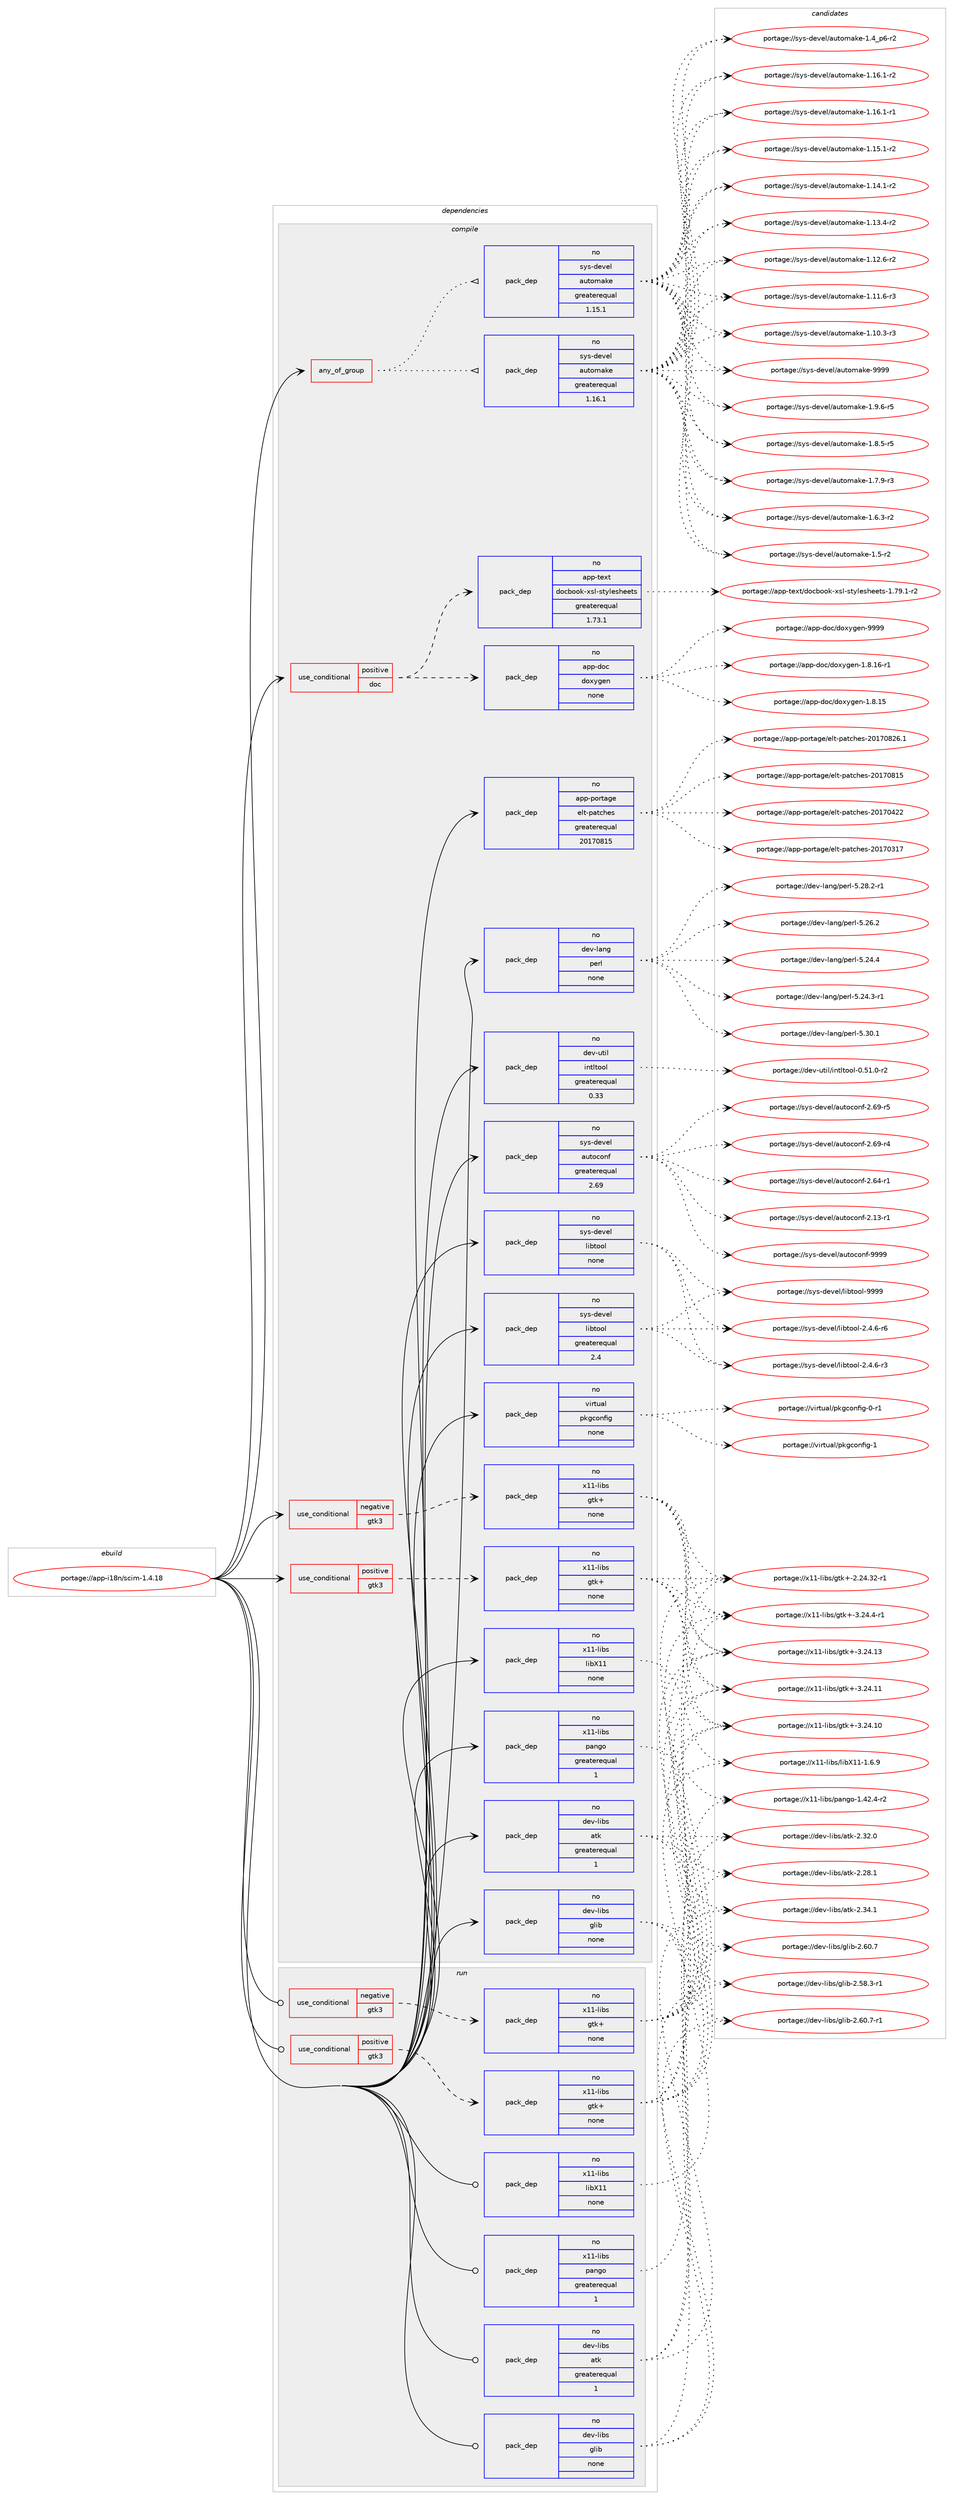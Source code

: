 digraph prolog {

# *************
# Graph options
# *************

newrank=true;
concentrate=true;
compound=true;
graph [rankdir=LR,fontname=Helvetica,fontsize=10,ranksep=1.5];#, ranksep=2.5, nodesep=0.2];
edge  [arrowhead=vee];
node  [fontname=Helvetica,fontsize=10];

# **********
# The ebuild
# **********

subgraph cluster_leftcol {
color=gray;
label=<<i>ebuild</i>>;
id [label="portage://app-i18n/scim-1.4.18", color=red, width=4, href="../app-i18n/scim-1.4.18.svg"];
}

# ****************
# The dependencies
# ****************

subgraph cluster_midcol {
color=gray;
label=<<i>dependencies</i>>;
subgraph cluster_compile {
fillcolor="#eeeeee";
style=filled;
label=<<i>compile</i>>;
subgraph any7994 {
dependency617184 [label=<<TABLE BORDER="0" CELLBORDER="1" CELLSPACING="0" CELLPADDING="4"><TR><TD CELLPADDING="10">any_of_group</TD></TR></TABLE>>, shape=none, color=red];subgraph pack464272 {
dependency617185 [label=<<TABLE BORDER="0" CELLBORDER="1" CELLSPACING="0" CELLPADDING="4" WIDTH="220"><TR><TD ROWSPAN="6" CELLPADDING="30">pack_dep</TD></TR><TR><TD WIDTH="110">no</TD></TR><TR><TD>sys-devel</TD></TR><TR><TD>automake</TD></TR><TR><TD>greaterequal</TD></TR><TR><TD>1.16.1</TD></TR></TABLE>>, shape=none, color=blue];
}
dependency617184:e -> dependency617185:w [weight=20,style="dotted",arrowhead="oinv"];
subgraph pack464273 {
dependency617186 [label=<<TABLE BORDER="0" CELLBORDER="1" CELLSPACING="0" CELLPADDING="4" WIDTH="220"><TR><TD ROWSPAN="6" CELLPADDING="30">pack_dep</TD></TR><TR><TD WIDTH="110">no</TD></TR><TR><TD>sys-devel</TD></TR><TR><TD>automake</TD></TR><TR><TD>greaterequal</TD></TR><TR><TD>1.15.1</TD></TR></TABLE>>, shape=none, color=blue];
}
dependency617184:e -> dependency617186:w [weight=20,style="dotted",arrowhead="oinv"];
}
id:e -> dependency617184:w [weight=20,style="solid",arrowhead="vee"];
subgraph cond144634 {
dependency617187 [label=<<TABLE BORDER="0" CELLBORDER="1" CELLSPACING="0" CELLPADDING="4"><TR><TD ROWSPAN="3" CELLPADDING="10">use_conditional</TD></TR><TR><TD>negative</TD></TR><TR><TD>gtk3</TD></TR></TABLE>>, shape=none, color=red];
subgraph pack464274 {
dependency617188 [label=<<TABLE BORDER="0" CELLBORDER="1" CELLSPACING="0" CELLPADDING="4" WIDTH="220"><TR><TD ROWSPAN="6" CELLPADDING="30">pack_dep</TD></TR><TR><TD WIDTH="110">no</TD></TR><TR><TD>x11-libs</TD></TR><TR><TD>gtk+</TD></TR><TR><TD>none</TD></TR><TR><TD></TD></TR></TABLE>>, shape=none, color=blue];
}
dependency617187:e -> dependency617188:w [weight=20,style="dashed",arrowhead="vee"];
}
id:e -> dependency617187:w [weight=20,style="solid",arrowhead="vee"];
subgraph cond144635 {
dependency617189 [label=<<TABLE BORDER="0" CELLBORDER="1" CELLSPACING="0" CELLPADDING="4"><TR><TD ROWSPAN="3" CELLPADDING="10">use_conditional</TD></TR><TR><TD>positive</TD></TR><TR><TD>doc</TD></TR></TABLE>>, shape=none, color=red];
subgraph pack464275 {
dependency617190 [label=<<TABLE BORDER="0" CELLBORDER="1" CELLSPACING="0" CELLPADDING="4" WIDTH="220"><TR><TD ROWSPAN="6" CELLPADDING="30">pack_dep</TD></TR><TR><TD WIDTH="110">no</TD></TR><TR><TD>app-doc</TD></TR><TR><TD>doxygen</TD></TR><TR><TD>none</TD></TR><TR><TD></TD></TR></TABLE>>, shape=none, color=blue];
}
dependency617189:e -> dependency617190:w [weight=20,style="dashed",arrowhead="vee"];
subgraph pack464276 {
dependency617191 [label=<<TABLE BORDER="0" CELLBORDER="1" CELLSPACING="0" CELLPADDING="4" WIDTH="220"><TR><TD ROWSPAN="6" CELLPADDING="30">pack_dep</TD></TR><TR><TD WIDTH="110">no</TD></TR><TR><TD>app-text</TD></TR><TR><TD>docbook-xsl-stylesheets</TD></TR><TR><TD>greaterequal</TD></TR><TR><TD>1.73.1</TD></TR></TABLE>>, shape=none, color=blue];
}
dependency617189:e -> dependency617191:w [weight=20,style="dashed",arrowhead="vee"];
}
id:e -> dependency617189:w [weight=20,style="solid",arrowhead="vee"];
subgraph cond144636 {
dependency617192 [label=<<TABLE BORDER="0" CELLBORDER="1" CELLSPACING="0" CELLPADDING="4"><TR><TD ROWSPAN="3" CELLPADDING="10">use_conditional</TD></TR><TR><TD>positive</TD></TR><TR><TD>gtk3</TD></TR></TABLE>>, shape=none, color=red];
subgraph pack464277 {
dependency617193 [label=<<TABLE BORDER="0" CELLBORDER="1" CELLSPACING="0" CELLPADDING="4" WIDTH="220"><TR><TD ROWSPAN="6" CELLPADDING="30">pack_dep</TD></TR><TR><TD WIDTH="110">no</TD></TR><TR><TD>x11-libs</TD></TR><TR><TD>gtk+</TD></TR><TR><TD>none</TD></TR><TR><TD></TD></TR></TABLE>>, shape=none, color=blue];
}
dependency617192:e -> dependency617193:w [weight=20,style="dashed",arrowhead="vee"];
}
id:e -> dependency617192:w [weight=20,style="solid",arrowhead="vee"];
subgraph pack464278 {
dependency617194 [label=<<TABLE BORDER="0" CELLBORDER="1" CELLSPACING="0" CELLPADDING="4" WIDTH="220"><TR><TD ROWSPAN="6" CELLPADDING="30">pack_dep</TD></TR><TR><TD WIDTH="110">no</TD></TR><TR><TD>app-portage</TD></TR><TR><TD>elt-patches</TD></TR><TR><TD>greaterequal</TD></TR><TR><TD>20170815</TD></TR></TABLE>>, shape=none, color=blue];
}
id:e -> dependency617194:w [weight=20,style="solid",arrowhead="vee"];
subgraph pack464279 {
dependency617195 [label=<<TABLE BORDER="0" CELLBORDER="1" CELLSPACING="0" CELLPADDING="4" WIDTH="220"><TR><TD ROWSPAN="6" CELLPADDING="30">pack_dep</TD></TR><TR><TD WIDTH="110">no</TD></TR><TR><TD>dev-lang</TD></TR><TR><TD>perl</TD></TR><TR><TD>none</TD></TR><TR><TD></TD></TR></TABLE>>, shape=none, color=blue];
}
id:e -> dependency617195:w [weight=20,style="solid",arrowhead="vee"];
subgraph pack464280 {
dependency617196 [label=<<TABLE BORDER="0" CELLBORDER="1" CELLSPACING="0" CELLPADDING="4" WIDTH="220"><TR><TD ROWSPAN="6" CELLPADDING="30">pack_dep</TD></TR><TR><TD WIDTH="110">no</TD></TR><TR><TD>dev-libs</TD></TR><TR><TD>atk</TD></TR><TR><TD>greaterequal</TD></TR><TR><TD>1</TD></TR></TABLE>>, shape=none, color=blue];
}
id:e -> dependency617196:w [weight=20,style="solid",arrowhead="vee"];
subgraph pack464281 {
dependency617197 [label=<<TABLE BORDER="0" CELLBORDER="1" CELLSPACING="0" CELLPADDING="4" WIDTH="220"><TR><TD ROWSPAN="6" CELLPADDING="30">pack_dep</TD></TR><TR><TD WIDTH="110">no</TD></TR><TR><TD>dev-libs</TD></TR><TR><TD>glib</TD></TR><TR><TD>none</TD></TR><TR><TD></TD></TR></TABLE>>, shape=none, color=blue];
}
id:e -> dependency617197:w [weight=20,style="solid",arrowhead="vee"];
subgraph pack464282 {
dependency617198 [label=<<TABLE BORDER="0" CELLBORDER="1" CELLSPACING="0" CELLPADDING="4" WIDTH="220"><TR><TD ROWSPAN="6" CELLPADDING="30">pack_dep</TD></TR><TR><TD WIDTH="110">no</TD></TR><TR><TD>dev-util</TD></TR><TR><TD>intltool</TD></TR><TR><TD>greaterequal</TD></TR><TR><TD>0.33</TD></TR></TABLE>>, shape=none, color=blue];
}
id:e -> dependency617198:w [weight=20,style="solid",arrowhead="vee"];
subgraph pack464283 {
dependency617199 [label=<<TABLE BORDER="0" CELLBORDER="1" CELLSPACING="0" CELLPADDING="4" WIDTH="220"><TR><TD ROWSPAN="6" CELLPADDING="30">pack_dep</TD></TR><TR><TD WIDTH="110">no</TD></TR><TR><TD>sys-devel</TD></TR><TR><TD>autoconf</TD></TR><TR><TD>greaterequal</TD></TR><TR><TD>2.69</TD></TR></TABLE>>, shape=none, color=blue];
}
id:e -> dependency617199:w [weight=20,style="solid",arrowhead="vee"];
subgraph pack464284 {
dependency617200 [label=<<TABLE BORDER="0" CELLBORDER="1" CELLSPACING="0" CELLPADDING="4" WIDTH="220"><TR><TD ROWSPAN="6" CELLPADDING="30">pack_dep</TD></TR><TR><TD WIDTH="110">no</TD></TR><TR><TD>sys-devel</TD></TR><TR><TD>libtool</TD></TR><TR><TD>greaterequal</TD></TR><TR><TD>2.4</TD></TR></TABLE>>, shape=none, color=blue];
}
id:e -> dependency617200:w [weight=20,style="solid",arrowhead="vee"];
subgraph pack464285 {
dependency617201 [label=<<TABLE BORDER="0" CELLBORDER="1" CELLSPACING="0" CELLPADDING="4" WIDTH="220"><TR><TD ROWSPAN="6" CELLPADDING="30">pack_dep</TD></TR><TR><TD WIDTH="110">no</TD></TR><TR><TD>sys-devel</TD></TR><TR><TD>libtool</TD></TR><TR><TD>none</TD></TR><TR><TD></TD></TR></TABLE>>, shape=none, color=blue];
}
id:e -> dependency617201:w [weight=20,style="solid",arrowhead="vee"];
subgraph pack464286 {
dependency617202 [label=<<TABLE BORDER="0" CELLBORDER="1" CELLSPACING="0" CELLPADDING="4" WIDTH="220"><TR><TD ROWSPAN="6" CELLPADDING="30">pack_dep</TD></TR><TR><TD WIDTH="110">no</TD></TR><TR><TD>virtual</TD></TR><TR><TD>pkgconfig</TD></TR><TR><TD>none</TD></TR><TR><TD></TD></TR></TABLE>>, shape=none, color=blue];
}
id:e -> dependency617202:w [weight=20,style="solid",arrowhead="vee"];
subgraph pack464287 {
dependency617203 [label=<<TABLE BORDER="0" CELLBORDER="1" CELLSPACING="0" CELLPADDING="4" WIDTH="220"><TR><TD ROWSPAN="6" CELLPADDING="30">pack_dep</TD></TR><TR><TD WIDTH="110">no</TD></TR><TR><TD>x11-libs</TD></TR><TR><TD>libX11</TD></TR><TR><TD>none</TD></TR><TR><TD></TD></TR></TABLE>>, shape=none, color=blue];
}
id:e -> dependency617203:w [weight=20,style="solid",arrowhead="vee"];
subgraph pack464288 {
dependency617204 [label=<<TABLE BORDER="0" CELLBORDER="1" CELLSPACING="0" CELLPADDING="4" WIDTH="220"><TR><TD ROWSPAN="6" CELLPADDING="30">pack_dep</TD></TR><TR><TD WIDTH="110">no</TD></TR><TR><TD>x11-libs</TD></TR><TR><TD>pango</TD></TR><TR><TD>greaterequal</TD></TR><TR><TD>1</TD></TR></TABLE>>, shape=none, color=blue];
}
id:e -> dependency617204:w [weight=20,style="solid",arrowhead="vee"];
}
subgraph cluster_compileandrun {
fillcolor="#eeeeee";
style=filled;
label=<<i>compile and run</i>>;
}
subgraph cluster_run {
fillcolor="#eeeeee";
style=filled;
label=<<i>run</i>>;
subgraph cond144637 {
dependency617205 [label=<<TABLE BORDER="0" CELLBORDER="1" CELLSPACING="0" CELLPADDING="4"><TR><TD ROWSPAN="3" CELLPADDING="10">use_conditional</TD></TR><TR><TD>negative</TD></TR><TR><TD>gtk3</TD></TR></TABLE>>, shape=none, color=red];
subgraph pack464289 {
dependency617206 [label=<<TABLE BORDER="0" CELLBORDER="1" CELLSPACING="0" CELLPADDING="4" WIDTH="220"><TR><TD ROWSPAN="6" CELLPADDING="30">pack_dep</TD></TR><TR><TD WIDTH="110">no</TD></TR><TR><TD>x11-libs</TD></TR><TR><TD>gtk+</TD></TR><TR><TD>none</TD></TR><TR><TD></TD></TR></TABLE>>, shape=none, color=blue];
}
dependency617205:e -> dependency617206:w [weight=20,style="dashed",arrowhead="vee"];
}
id:e -> dependency617205:w [weight=20,style="solid",arrowhead="odot"];
subgraph cond144638 {
dependency617207 [label=<<TABLE BORDER="0" CELLBORDER="1" CELLSPACING="0" CELLPADDING="4"><TR><TD ROWSPAN="3" CELLPADDING="10">use_conditional</TD></TR><TR><TD>positive</TD></TR><TR><TD>gtk3</TD></TR></TABLE>>, shape=none, color=red];
subgraph pack464290 {
dependency617208 [label=<<TABLE BORDER="0" CELLBORDER="1" CELLSPACING="0" CELLPADDING="4" WIDTH="220"><TR><TD ROWSPAN="6" CELLPADDING="30">pack_dep</TD></TR><TR><TD WIDTH="110">no</TD></TR><TR><TD>x11-libs</TD></TR><TR><TD>gtk+</TD></TR><TR><TD>none</TD></TR><TR><TD></TD></TR></TABLE>>, shape=none, color=blue];
}
dependency617207:e -> dependency617208:w [weight=20,style="dashed",arrowhead="vee"];
}
id:e -> dependency617207:w [weight=20,style="solid",arrowhead="odot"];
subgraph pack464291 {
dependency617209 [label=<<TABLE BORDER="0" CELLBORDER="1" CELLSPACING="0" CELLPADDING="4" WIDTH="220"><TR><TD ROWSPAN="6" CELLPADDING="30">pack_dep</TD></TR><TR><TD WIDTH="110">no</TD></TR><TR><TD>dev-libs</TD></TR><TR><TD>atk</TD></TR><TR><TD>greaterequal</TD></TR><TR><TD>1</TD></TR></TABLE>>, shape=none, color=blue];
}
id:e -> dependency617209:w [weight=20,style="solid",arrowhead="odot"];
subgraph pack464292 {
dependency617210 [label=<<TABLE BORDER="0" CELLBORDER="1" CELLSPACING="0" CELLPADDING="4" WIDTH="220"><TR><TD ROWSPAN="6" CELLPADDING="30">pack_dep</TD></TR><TR><TD WIDTH="110">no</TD></TR><TR><TD>dev-libs</TD></TR><TR><TD>glib</TD></TR><TR><TD>none</TD></TR><TR><TD></TD></TR></TABLE>>, shape=none, color=blue];
}
id:e -> dependency617210:w [weight=20,style="solid",arrowhead="odot"];
subgraph pack464293 {
dependency617211 [label=<<TABLE BORDER="0" CELLBORDER="1" CELLSPACING="0" CELLPADDING="4" WIDTH="220"><TR><TD ROWSPAN="6" CELLPADDING="30">pack_dep</TD></TR><TR><TD WIDTH="110">no</TD></TR><TR><TD>x11-libs</TD></TR><TR><TD>libX11</TD></TR><TR><TD>none</TD></TR><TR><TD></TD></TR></TABLE>>, shape=none, color=blue];
}
id:e -> dependency617211:w [weight=20,style="solid",arrowhead="odot"];
subgraph pack464294 {
dependency617212 [label=<<TABLE BORDER="0" CELLBORDER="1" CELLSPACING="0" CELLPADDING="4" WIDTH="220"><TR><TD ROWSPAN="6" CELLPADDING="30">pack_dep</TD></TR><TR><TD WIDTH="110">no</TD></TR><TR><TD>x11-libs</TD></TR><TR><TD>pango</TD></TR><TR><TD>greaterequal</TD></TR><TR><TD>1</TD></TR></TABLE>>, shape=none, color=blue];
}
id:e -> dependency617212:w [weight=20,style="solid",arrowhead="odot"];
}
}

# **************
# The candidates
# **************

subgraph cluster_choices {
rank=same;
color=gray;
label=<<i>candidates</i>>;

subgraph choice464272 {
color=black;
nodesep=1;
choice115121115451001011181011084797117116111109971071014557575757 [label="portage://sys-devel/automake-9999", color=red, width=4,href="../sys-devel/automake-9999.svg"];
choice115121115451001011181011084797117116111109971071014549465746544511453 [label="portage://sys-devel/automake-1.9.6-r5", color=red, width=4,href="../sys-devel/automake-1.9.6-r5.svg"];
choice115121115451001011181011084797117116111109971071014549465646534511453 [label="portage://sys-devel/automake-1.8.5-r5", color=red, width=4,href="../sys-devel/automake-1.8.5-r5.svg"];
choice115121115451001011181011084797117116111109971071014549465546574511451 [label="portage://sys-devel/automake-1.7.9-r3", color=red, width=4,href="../sys-devel/automake-1.7.9-r3.svg"];
choice115121115451001011181011084797117116111109971071014549465446514511450 [label="portage://sys-devel/automake-1.6.3-r2", color=red, width=4,href="../sys-devel/automake-1.6.3-r2.svg"];
choice11512111545100101118101108479711711611110997107101454946534511450 [label="portage://sys-devel/automake-1.5-r2", color=red, width=4,href="../sys-devel/automake-1.5-r2.svg"];
choice115121115451001011181011084797117116111109971071014549465295112544511450 [label="portage://sys-devel/automake-1.4_p6-r2", color=red, width=4,href="../sys-devel/automake-1.4_p6-r2.svg"];
choice11512111545100101118101108479711711611110997107101454946495446494511450 [label="portage://sys-devel/automake-1.16.1-r2", color=red, width=4,href="../sys-devel/automake-1.16.1-r2.svg"];
choice11512111545100101118101108479711711611110997107101454946495446494511449 [label="portage://sys-devel/automake-1.16.1-r1", color=red, width=4,href="../sys-devel/automake-1.16.1-r1.svg"];
choice11512111545100101118101108479711711611110997107101454946495346494511450 [label="portage://sys-devel/automake-1.15.1-r2", color=red, width=4,href="../sys-devel/automake-1.15.1-r2.svg"];
choice11512111545100101118101108479711711611110997107101454946495246494511450 [label="portage://sys-devel/automake-1.14.1-r2", color=red, width=4,href="../sys-devel/automake-1.14.1-r2.svg"];
choice11512111545100101118101108479711711611110997107101454946495146524511450 [label="portage://sys-devel/automake-1.13.4-r2", color=red, width=4,href="../sys-devel/automake-1.13.4-r2.svg"];
choice11512111545100101118101108479711711611110997107101454946495046544511450 [label="portage://sys-devel/automake-1.12.6-r2", color=red, width=4,href="../sys-devel/automake-1.12.6-r2.svg"];
choice11512111545100101118101108479711711611110997107101454946494946544511451 [label="portage://sys-devel/automake-1.11.6-r3", color=red, width=4,href="../sys-devel/automake-1.11.6-r3.svg"];
choice11512111545100101118101108479711711611110997107101454946494846514511451 [label="portage://sys-devel/automake-1.10.3-r3", color=red, width=4,href="../sys-devel/automake-1.10.3-r3.svg"];
dependency617185:e -> choice115121115451001011181011084797117116111109971071014557575757:w [style=dotted,weight="100"];
dependency617185:e -> choice115121115451001011181011084797117116111109971071014549465746544511453:w [style=dotted,weight="100"];
dependency617185:e -> choice115121115451001011181011084797117116111109971071014549465646534511453:w [style=dotted,weight="100"];
dependency617185:e -> choice115121115451001011181011084797117116111109971071014549465546574511451:w [style=dotted,weight="100"];
dependency617185:e -> choice115121115451001011181011084797117116111109971071014549465446514511450:w [style=dotted,weight="100"];
dependency617185:e -> choice11512111545100101118101108479711711611110997107101454946534511450:w [style=dotted,weight="100"];
dependency617185:e -> choice115121115451001011181011084797117116111109971071014549465295112544511450:w [style=dotted,weight="100"];
dependency617185:e -> choice11512111545100101118101108479711711611110997107101454946495446494511450:w [style=dotted,weight="100"];
dependency617185:e -> choice11512111545100101118101108479711711611110997107101454946495446494511449:w [style=dotted,weight="100"];
dependency617185:e -> choice11512111545100101118101108479711711611110997107101454946495346494511450:w [style=dotted,weight="100"];
dependency617185:e -> choice11512111545100101118101108479711711611110997107101454946495246494511450:w [style=dotted,weight="100"];
dependency617185:e -> choice11512111545100101118101108479711711611110997107101454946495146524511450:w [style=dotted,weight="100"];
dependency617185:e -> choice11512111545100101118101108479711711611110997107101454946495046544511450:w [style=dotted,weight="100"];
dependency617185:e -> choice11512111545100101118101108479711711611110997107101454946494946544511451:w [style=dotted,weight="100"];
dependency617185:e -> choice11512111545100101118101108479711711611110997107101454946494846514511451:w [style=dotted,weight="100"];
}
subgraph choice464273 {
color=black;
nodesep=1;
choice115121115451001011181011084797117116111109971071014557575757 [label="portage://sys-devel/automake-9999", color=red, width=4,href="../sys-devel/automake-9999.svg"];
choice115121115451001011181011084797117116111109971071014549465746544511453 [label="portage://sys-devel/automake-1.9.6-r5", color=red, width=4,href="../sys-devel/automake-1.9.6-r5.svg"];
choice115121115451001011181011084797117116111109971071014549465646534511453 [label="portage://sys-devel/automake-1.8.5-r5", color=red, width=4,href="../sys-devel/automake-1.8.5-r5.svg"];
choice115121115451001011181011084797117116111109971071014549465546574511451 [label="portage://sys-devel/automake-1.7.9-r3", color=red, width=4,href="../sys-devel/automake-1.7.9-r3.svg"];
choice115121115451001011181011084797117116111109971071014549465446514511450 [label="portage://sys-devel/automake-1.6.3-r2", color=red, width=4,href="../sys-devel/automake-1.6.3-r2.svg"];
choice11512111545100101118101108479711711611110997107101454946534511450 [label="portage://sys-devel/automake-1.5-r2", color=red, width=4,href="../sys-devel/automake-1.5-r2.svg"];
choice115121115451001011181011084797117116111109971071014549465295112544511450 [label="portage://sys-devel/automake-1.4_p6-r2", color=red, width=4,href="../sys-devel/automake-1.4_p6-r2.svg"];
choice11512111545100101118101108479711711611110997107101454946495446494511450 [label="portage://sys-devel/automake-1.16.1-r2", color=red, width=4,href="../sys-devel/automake-1.16.1-r2.svg"];
choice11512111545100101118101108479711711611110997107101454946495446494511449 [label="portage://sys-devel/automake-1.16.1-r1", color=red, width=4,href="../sys-devel/automake-1.16.1-r1.svg"];
choice11512111545100101118101108479711711611110997107101454946495346494511450 [label="portage://sys-devel/automake-1.15.1-r2", color=red, width=4,href="../sys-devel/automake-1.15.1-r2.svg"];
choice11512111545100101118101108479711711611110997107101454946495246494511450 [label="portage://sys-devel/automake-1.14.1-r2", color=red, width=4,href="../sys-devel/automake-1.14.1-r2.svg"];
choice11512111545100101118101108479711711611110997107101454946495146524511450 [label="portage://sys-devel/automake-1.13.4-r2", color=red, width=4,href="../sys-devel/automake-1.13.4-r2.svg"];
choice11512111545100101118101108479711711611110997107101454946495046544511450 [label="portage://sys-devel/automake-1.12.6-r2", color=red, width=4,href="../sys-devel/automake-1.12.6-r2.svg"];
choice11512111545100101118101108479711711611110997107101454946494946544511451 [label="portage://sys-devel/automake-1.11.6-r3", color=red, width=4,href="../sys-devel/automake-1.11.6-r3.svg"];
choice11512111545100101118101108479711711611110997107101454946494846514511451 [label="portage://sys-devel/automake-1.10.3-r3", color=red, width=4,href="../sys-devel/automake-1.10.3-r3.svg"];
dependency617186:e -> choice115121115451001011181011084797117116111109971071014557575757:w [style=dotted,weight="100"];
dependency617186:e -> choice115121115451001011181011084797117116111109971071014549465746544511453:w [style=dotted,weight="100"];
dependency617186:e -> choice115121115451001011181011084797117116111109971071014549465646534511453:w [style=dotted,weight="100"];
dependency617186:e -> choice115121115451001011181011084797117116111109971071014549465546574511451:w [style=dotted,weight="100"];
dependency617186:e -> choice115121115451001011181011084797117116111109971071014549465446514511450:w [style=dotted,weight="100"];
dependency617186:e -> choice11512111545100101118101108479711711611110997107101454946534511450:w [style=dotted,weight="100"];
dependency617186:e -> choice115121115451001011181011084797117116111109971071014549465295112544511450:w [style=dotted,weight="100"];
dependency617186:e -> choice11512111545100101118101108479711711611110997107101454946495446494511450:w [style=dotted,weight="100"];
dependency617186:e -> choice11512111545100101118101108479711711611110997107101454946495446494511449:w [style=dotted,weight="100"];
dependency617186:e -> choice11512111545100101118101108479711711611110997107101454946495346494511450:w [style=dotted,weight="100"];
dependency617186:e -> choice11512111545100101118101108479711711611110997107101454946495246494511450:w [style=dotted,weight="100"];
dependency617186:e -> choice11512111545100101118101108479711711611110997107101454946495146524511450:w [style=dotted,weight="100"];
dependency617186:e -> choice11512111545100101118101108479711711611110997107101454946495046544511450:w [style=dotted,weight="100"];
dependency617186:e -> choice11512111545100101118101108479711711611110997107101454946494946544511451:w [style=dotted,weight="100"];
dependency617186:e -> choice11512111545100101118101108479711711611110997107101454946494846514511451:w [style=dotted,weight="100"];
}
subgraph choice464274 {
color=black;
nodesep=1;
choice120494945108105981154710311610743455146505246524511449 [label="portage://x11-libs/gtk+-3.24.4-r1", color=red, width=4,href="../x11-libs/gtk+-3.24.4-r1.svg"];
choice1204949451081059811547103116107434551465052464951 [label="portage://x11-libs/gtk+-3.24.13", color=red, width=4,href="../x11-libs/gtk+-3.24.13.svg"];
choice1204949451081059811547103116107434551465052464949 [label="portage://x11-libs/gtk+-3.24.11", color=red, width=4,href="../x11-libs/gtk+-3.24.11.svg"];
choice1204949451081059811547103116107434551465052464948 [label="portage://x11-libs/gtk+-3.24.10", color=red, width=4,href="../x11-libs/gtk+-3.24.10.svg"];
choice12049494510810598115471031161074345504650524651504511449 [label="portage://x11-libs/gtk+-2.24.32-r1", color=red, width=4,href="../x11-libs/gtk+-2.24.32-r1.svg"];
dependency617188:e -> choice120494945108105981154710311610743455146505246524511449:w [style=dotted,weight="100"];
dependency617188:e -> choice1204949451081059811547103116107434551465052464951:w [style=dotted,weight="100"];
dependency617188:e -> choice1204949451081059811547103116107434551465052464949:w [style=dotted,weight="100"];
dependency617188:e -> choice1204949451081059811547103116107434551465052464948:w [style=dotted,weight="100"];
dependency617188:e -> choice12049494510810598115471031161074345504650524651504511449:w [style=dotted,weight="100"];
}
subgraph choice464275 {
color=black;
nodesep=1;
choice971121124510011199471001111201211031011104557575757 [label="portage://app-doc/doxygen-9999", color=red, width=4,href="../app-doc/doxygen-9999.svg"];
choice97112112451001119947100111120121103101110454946564649544511449 [label="portage://app-doc/doxygen-1.8.16-r1", color=red, width=4,href="../app-doc/doxygen-1.8.16-r1.svg"];
choice9711211245100111994710011112012110310111045494656464953 [label="portage://app-doc/doxygen-1.8.15", color=red, width=4,href="../app-doc/doxygen-1.8.15.svg"];
dependency617190:e -> choice971121124510011199471001111201211031011104557575757:w [style=dotted,weight="100"];
dependency617190:e -> choice97112112451001119947100111120121103101110454946564649544511449:w [style=dotted,weight="100"];
dependency617190:e -> choice9711211245100111994710011112012110310111045494656464953:w [style=dotted,weight="100"];
}
subgraph choice464276 {
color=black;
nodesep=1;
choice97112112451161011201164710011199981111111074512011510845115116121108101115104101101116115454946555746494511450 [label="portage://app-text/docbook-xsl-stylesheets-1.79.1-r2", color=red, width=4,href="../app-text/docbook-xsl-stylesheets-1.79.1-r2.svg"];
dependency617191:e -> choice97112112451161011201164710011199981111111074512011510845115116121108101115104101101116115454946555746494511450:w [style=dotted,weight="100"];
}
subgraph choice464277 {
color=black;
nodesep=1;
choice120494945108105981154710311610743455146505246524511449 [label="portage://x11-libs/gtk+-3.24.4-r1", color=red, width=4,href="../x11-libs/gtk+-3.24.4-r1.svg"];
choice1204949451081059811547103116107434551465052464951 [label="portage://x11-libs/gtk+-3.24.13", color=red, width=4,href="../x11-libs/gtk+-3.24.13.svg"];
choice1204949451081059811547103116107434551465052464949 [label="portage://x11-libs/gtk+-3.24.11", color=red, width=4,href="../x11-libs/gtk+-3.24.11.svg"];
choice1204949451081059811547103116107434551465052464948 [label="portage://x11-libs/gtk+-3.24.10", color=red, width=4,href="../x11-libs/gtk+-3.24.10.svg"];
choice12049494510810598115471031161074345504650524651504511449 [label="portage://x11-libs/gtk+-2.24.32-r1", color=red, width=4,href="../x11-libs/gtk+-2.24.32-r1.svg"];
dependency617193:e -> choice120494945108105981154710311610743455146505246524511449:w [style=dotted,weight="100"];
dependency617193:e -> choice1204949451081059811547103116107434551465052464951:w [style=dotted,weight="100"];
dependency617193:e -> choice1204949451081059811547103116107434551465052464949:w [style=dotted,weight="100"];
dependency617193:e -> choice1204949451081059811547103116107434551465052464948:w [style=dotted,weight="100"];
dependency617193:e -> choice12049494510810598115471031161074345504650524651504511449:w [style=dotted,weight="100"];
}
subgraph choice464278 {
color=black;
nodesep=1;
choice971121124511211111411697103101471011081164511297116991041011154550484955485650544649 [label="portage://app-portage/elt-patches-20170826.1", color=red, width=4,href="../app-portage/elt-patches-20170826.1.svg"];
choice97112112451121111141169710310147101108116451129711699104101115455048495548564953 [label="portage://app-portage/elt-patches-20170815", color=red, width=4,href="../app-portage/elt-patches-20170815.svg"];
choice97112112451121111141169710310147101108116451129711699104101115455048495548525050 [label="portage://app-portage/elt-patches-20170422", color=red, width=4,href="../app-portage/elt-patches-20170422.svg"];
choice97112112451121111141169710310147101108116451129711699104101115455048495548514955 [label="portage://app-portage/elt-patches-20170317", color=red, width=4,href="../app-portage/elt-patches-20170317.svg"];
dependency617194:e -> choice971121124511211111411697103101471011081164511297116991041011154550484955485650544649:w [style=dotted,weight="100"];
dependency617194:e -> choice97112112451121111141169710310147101108116451129711699104101115455048495548564953:w [style=dotted,weight="100"];
dependency617194:e -> choice97112112451121111141169710310147101108116451129711699104101115455048495548525050:w [style=dotted,weight="100"];
dependency617194:e -> choice97112112451121111141169710310147101108116451129711699104101115455048495548514955:w [style=dotted,weight="100"];
}
subgraph choice464279 {
color=black;
nodesep=1;
choice10010111845108971101034711210111410845534651484649 [label="portage://dev-lang/perl-5.30.1", color=red, width=4,href="../dev-lang/perl-5.30.1.svg"];
choice100101118451089711010347112101114108455346505646504511449 [label="portage://dev-lang/perl-5.28.2-r1", color=red, width=4,href="../dev-lang/perl-5.28.2-r1.svg"];
choice10010111845108971101034711210111410845534650544650 [label="portage://dev-lang/perl-5.26.2", color=red, width=4,href="../dev-lang/perl-5.26.2.svg"];
choice10010111845108971101034711210111410845534650524652 [label="portage://dev-lang/perl-5.24.4", color=red, width=4,href="../dev-lang/perl-5.24.4.svg"];
choice100101118451089711010347112101114108455346505246514511449 [label="portage://dev-lang/perl-5.24.3-r1", color=red, width=4,href="../dev-lang/perl-5.24.3-r1.svg"];
dependency617195:e -> choice10010111845108971101034711210111410845534651484649:w [style=dotted,weight="100"];
dependency617195:e -> choice100101118451089711010347112101114108455346505646504511449:w [style=dotted,weight="100"];
dependency617195:e -> choice10010111845108971101034711210111410845534650544650:w [style=dotted,weight="100"];
dependency617195:e -> choice10010111845108971101034711210111410845534650524652:w [style=dotted,weight="100"];
dependency617195:e -> choice100101118451089711010347112101114108455346505246514511449:w [style=dotted,weight="100"];
}
subgraph choice464280 {
color=black;
nodesep=1;
choice1001011184510810598115479711610745504651524649 [label="portage://dev-libs/atk-2.34.1", color=red, width=4,href="../dev-libs/atk-2.34.1.svg"];
choice1001011184510810598115479711610745504651504648 [label="portage://dev-libs/atk-2.32.0", color=red, width=4,href="../dev-libs/atk-2.32.0.svg"];
choice1001011184510810598115479711610745504650564649 [label="portage://dev-libs/atk-2.28.1", color=red, width=4,href="../dev-libs/atk-2.28.1.svg"];
dependency617196:e -> choice1001011184510810598115479711610745504651524649:w [style=dotted,weight="100"];
dependency617196:e -> choice1001011184510810598115479711610745504651504648:w [style=dotted,weight="100"];
dependency617196:e -> choice1001011184510810598115479711610745504650564649:w [style=dotted,weight="100"];
}
subgraph choice464281 {
color=black;
nodesep=1;
choice10010111845108105981154710310810598455046544846554511449 [label="portage://dev-libs/glib-2.60.7-r1", color=red, width=4,href="../dev-libs/glib-2.60.7-r1.svg"];
choice1001011184510810598115471031081059845504654484655 [label="portage://dev-libs/glib-2.60.7", color=red, width=4,href="../dev-libs/glib-2.60.7.svg"];
choice10010111845108105981154710310810598455046535646514511449 [label="portage://dev-libs/glib-2.58.3-r1", color=red, width=4,href="../dev-libs/glib-2.58.3-r1.svg"];
dependency617197:e -> choice10010111845108105981154710310810598455046544846554511449:w [style=dotted,weight="100"];
dependency617197:e -> choice1001011184510810598115471031081059845504654484655:w [style=dotted,weight="100"];
dependency617197:e -> choice10010111845108105981154710310810598455046535646514511449:w [style=dotted,weight="100"];
}
subgraph choice464282 {
color=black;
nodesep=1;
choice1001011184511711610510847105110116108116111111108454846534946484511450 [label="portage://dev-util/intltool-0.51.0-r2", color=red, width=4,href="../dev-util/intltool-0.51.0-r2.svg"];
dependency617198:e -> choice1001011184511711610510847105110116108116111111108454846534946484511450:w [style=dotted,weight="100"];
}
subgraph choice464283 {
color=black;
nodesep=1;
choice115121115451001011181011084797117116111991111101024557575757 [label="portage://sys-devel/autoconf-9999", color=red, width=4,href="../sys-devel/autoconf-9999.svg"];
choice1151211154510010111810110847971171161119911111010245504654574511453 [label="portage://sys-devel/autoconf-2.69-r5", color=red, width=4,href="../sys-devel/autoconf-2.69-r5.svg"];
choice1151211154510010111810110847971171161119911111010245504654574511452 [label="portage://sys-devel/autoconf-2.69-r4", color=red, width=4,href="../sys-devel/autoconf-2.69-r4.svg"];
choice1151211154510010111810110847971171161119911111010245504654524511449 [label="portage://sys-devel/autoconf-2.64-r1", color=red, width=4,href="../sys-devel/autoconf-2.64-r1.svg"];
choice1151211154510010111810110847971171161119911111010245504649514511449 [label="portage://sys-devel/autoconf-2.13-r1", color=red, width=4,href="../sys-devel/autoconf-2.13-r1.svg"];
dependency617199:e -> choice115121115451001011181011084797117116111991111101024557575757:w [style=dotted,weight="100"];
dependency617199:e -> choice1151211154510010111810110847971171161119911111010245504654574511453:w [style=dotted,weight="100"];
dependency617199:e -> choice1151211154510010111810110847971171161119911111010245504654574511452:w [style=dotted,weight="100"];
dependency617199:e -> choice1151211154510010111810110847971171161119911111010245504654524511449:w [style=dotted,weight="100"];
dependency617199:e -> choice1151211154510010111810110847971171161119911111010245504649514511449:w [style=dotted,weight="100"];
}
subgraph choice464284 {
color=black;
nodesep=1;
choice1151211154510010111810110847108105981161111111084557575757 [label="portage://sys-devel/libtool-9999", color=red, width=4,href="../sys-devel/libtool-9999.svg"];
choice1151211154510010111810110847108105981161111111084550465246544511454 [label="portage://sys-devel/libtool-2.4.6-r6", color=red, width=4,href="../sys-devel/libtool-2.4.6-r6.svg"];
choice1151211154510010111810110847108105981161111111084550465246544511451 [label="portage://sys-devel/libtool-2.4.6-r3", color=red, width=4,href="../sys-devel/libtool-2.4.6-r3.svg"];
dependency617200:e -> choice1151211154510010111810110847108105981161111111084557575757:w [style=dotted,weight="100"];
dependency617200:e -> choice1151211154510010111810110847108105981161111111084550465246544511454:w [style=dotted,weight="100"];
dependency617200:e -> choice1151211154510010111810110847108105981161111111084550465246544511451:w [style=dotted,weight="100"];
}
subgraph choice464285 {
color=black;
nodesep=1;
choice1151211154510010111810110847108105981161111111084557575757 [label="portage://sys-devel/libtool-9999", color=red, width=4,href="../sys-devel/libtool-9999.svg"];
choice1151211154510010111810110847108105981161111111084550465246544511454 [label="portage://sys-devel/libtool-2.4.6-r6", color=red, width=4,href="../sys-devel/libtool-2.4.6-r6.svg"];
choice1151211154510010111810110847108105981161111111084550465246544511451 [label="portage://sys-devel/libtool-2.4.6-r3", color=red, width=4,href="../sys-devel/libtool-2.4.6-r3.svg"];
dependency617201:e -> choice1151211154510010111810110847108105981161111111084557575757:w [style=dotted,weight="100"];
dependency617201:e -> choice1151211154510010111810110847108105981161111111084550465246544511454:w [style=dotted,weight="100"];
dependency617201:e -> choice1151211154510010111810110847108105981161111111084550465246544511451:w [style=dotted,weight="100"];
}
subgraph choice464286 {
color=black;
nodesep=1;
choice1181051141161179710847112107103991111101021051034549 [label="portage://virtual/pkgconfig-1", color=red, width=4,href="../virtual/pkgconfig-1.svg"];
choice11810511411611797108471121071039911111010210510345484511449 [label="portage://virtual/pkgconfig-0-r1", color=red, width=4,href="../virtual/pkgconfig-0-r1.svg"];
dependency617202:e -> choice1181051141161179710847112107103991111101021051034549:w [style=dotted,weight="100"];
dependency617202:e -> choice11810511411611797108471121071039911111010210510345484511449:w [style=dotted,weight="100"];
}
subgraph choice464287 {
color=black;
nodesep=1;
choice120494945108105981154710810598884949454946544657 [label="portage://x11-libs/libX11-1.6.9", color=red, width=4,href="../x11-libs/libX11-1.6.9.svg"];
dependency617203:e -> choice120494945108105981154710810598884949454946544657:w [style=dotted,weight="100"];
}
subgraph choice464288 {
color=black;
nodesep=1;
choice120494945108105981154711297110103111454946525046524511450 [label="portage://x11-libs/pango-1.42.4-r2", color=red, width=4,href="../x11-libs/pango-1.42.4-r2.svg"];
dependency617204:e -> choice120494945108105981154711297110103111454946525046524511450:w [style=dotted,weight="100"];
}
subgraph choice464289 {
color=black;
nodesep=1;
choice120494945108105981154710311610743455146505246524511449 [label="portage://x11-libs/gtk+-3.24.4-r1", color=red, width=4,href="../x11-libs/gtk+-3.24.4-r1.svg"];
choice1204949451081059811547103116107434551465052464951 [label="portage://x11-libs/gtk+-3.24.13", color=red, width=4,href="../x11-libs/gtk+-3.24.13.svg"];
choice1204949451081059811547103116107434551465052464949 [label="portage://x11-libs/gtk+-3.24.11", color=red, width=4,href="../x11-libs/gtk+-3.24.11.svg"];
choice1204949451081059811547103116107434551465052464948 [label="portage://x11-libs/gtk+-3.24.10", color=red, width=4,href="../x11-libs/gtk+-3.24.10.svg"];
choice12049494510810598115471031161074345504650524651504511449 [label="portage://x11-libs/gtk+-2.24.32-r1", color=red, width=4,href="../x11-libs/gtk+-2.24.32-r1.svg"];
dependency617206:e -> choice120494945108105981154710311610743455146505246524511449:w [style=dotted,weight="100"];
dependency617206:e -> choice1204949451081059811547103116107434551465052464951:w [style=dotted,weight="100"];
dependency617206:e -> choice1204949451081059811547103116107434551465052464949:w [style=dotted,weight="100"];
dependency617206:e -> choice1204949451081059811547103116107434551465052464948:w [style=dotted,weight="100"];
dependency617206:e -> choice12049494510810598115471031161074345504650524651504511449:w [style=dotted,weight="100"];
}
subgraph choice464290 {
color=black;
nodesep=1;
choice120494945108105981154710311610743455146505246524511449 [label="portage://x11-libs/gtk+-3.24.4-r1", color=red, width=4,href="../x11-libs/gtk+-3.24.4-r1.svg"];
choice1204949451081059811547103116107434551465052464951 [label="portage://x11-libs/gtk+-3.24.13", color=red, width=4,href="../x11-libs/gtk+-3.24.13.svg"];
choice1204949451081059811547103116107434551465052464949 [label="portage://x11-libs/gtk+-3.24.11", color=red, width=4,href="../x11-libs/gtk+-3.24.11.svg"];
choice1204949451081059811547103116107434551465052464948 [label="portage://x11-libs/gtk+-3.24.10", color=red, width=4,href="../x11-libs/gtk+-3.24.10.svg"];
choice12049494510810598115471031161074345504650524651504511449 [label="portage://x11-libs/gtk+-2.24.32-r1", color=red, width=4,href="../x11-libs/gtk+-2.24.32-r1.svg"];
dependency617208:e -> choice120494945108105981154710311610743455146505246524511449:w [style=dotted,weight="100"];
dependency617208:e -> choice1204949451081059811547103116107434551465052464951:w [style=dotted,weight="100"];
dependency617208:e -> choice1204949451081059811547103116107434551465052464949:w [style=dotted,weight="100"];
dependency617208:e -> choice1204949451081059811547103116107434551465052464948:w [style=dotted,weight="100"];
dependency617208:e -> choice12049494510810598115471031161074345504650524651504511449:w [style=dotted,weight="100"];
}
subgraph choice464291 {
color=black;
nodesep=1;
choice1001011184510810598115479711610745504651524649 [label="portage://dev-libs/atk-2.34.1", color=red, width=4,href="../dev-libs/atk-2.34.1.svg"];
choice1001011184510810598115479711610745504651504648 [label="portage://dev-libs/atk-2.32.0", color=red, width=4,href="../dev-libs/atk-2.32.0.svg"];
choice1001011184510810598115479711610745504650564649 [label="portage://dev-libs/atk-2.28.1", color=red, width=4,href="../dev-libs/atk-2.28.1.svg"];
dependency617209:e -> choice1001011184510810598115479711610745504651524649:w [style=dotted,weight="100"];
dependency617209:e -> choice1001011184510810598115479711610745504651504648:w [style=dotted,weight="100"];
dependency617209:e -> choice1001011184510810598115479711610745504650564649:w [style=dotted,weight="100"];
}
subgraph choice464292 {
color=black;
nodesep=1;
choice10010111845108105981154710310810598455046544846554511449 [label="portage://dev-libs/glib-2.60.7-r1", color=red, width=4,href="../dev-libs/glib-2.60.7-r1.svg"];
choice1001011184510810598115471031081059845504654484655 [label="portage://dev-libs/glib-2.60.7", color=red, width=4,href="../dev-libs/glib-2.60.7.svg"];
choice10010111845108105981154710310810598455046535646514511449 [label="portage://dev-libs/glib-2.58.3-r1", color=red, width=4,href="../dev-libs/glib-2.58.3-r1.svg"];
dependency617210:e -> choice10010111845108105981154710310810598455046544846554511449:w [style=dotted,weight="100"];
dependency617210:e -> choice1001011184510810598115471031081059845504654484655:w [style=dotted,weight="100"];
dependency617210:e -> choice10010111845108105981154710310810598455046535646514511449:w [style=dotted,weight="100"];
}
subgraph choice464293 {
color=black;
nodesep=1;
choice120494945108105981154710810598884949454946544657 [label="portage://x11-libs/libX11-1.6.9", color=red, width=4,href="../x11-libs/libX11-1.6.9.svg"];
dependency617211:e -> choice120494945108105981154710810598884949454946544657:w [style=dotted,weight="100"];
}
subgraph choice464294 {
color=black;
nodesep=1;
choice120494945108105981154711297110103111454946525046524511450 [label="portage://x11-libs/pango-1.42.4-r2", color=red, width=4,href="../x11-libs/pango-1.42.4-r2.svg"];
dependency617212:e -> choice120494945108105981154711297110103111454946525046524511450:w [style=dotted,weight="100"];
}
}

}
